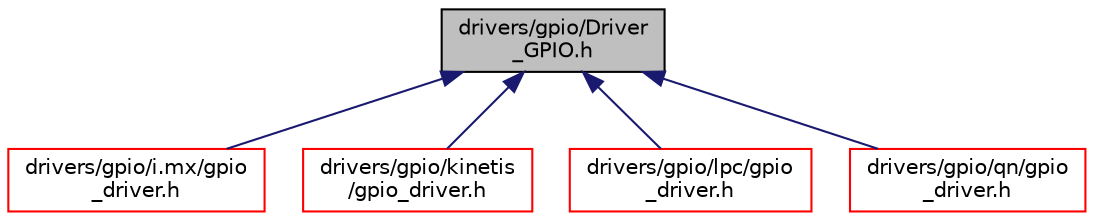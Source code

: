digraph "drivers/gpio/Driver_GPIO.h"
{
  edge [fontname="Helvetica",fontsize="10",labelfontname="Helvetica",labelfontsize="10"];
  node [fontname="Helvetica",fontsize="10",shape=record];
  Node2 [label="drivers/gpio/Driver\l_GPIO.h",height=0.2,width=0.4,color="black", fillcolor="grey75", style="filled", fontcolor="black"];
  Node2 -> Node3 [dir="back",color="midnightblue",fontsize="10",style="solid",fontname="Helvetica"];
  Node3 [label="drivers/gpio/i.mx/gpio\l_driver.h",height=0.2,width=0.4,color="red", fillcolor="white", style="filled",URL="$i_8mx_2gpio__driver_8h.html"];
  Node2 -> Node6 [dir="back",color="midnightblue",fontsize="10",style="solid",fontname="Helvetica"];
  Node6 [label="drivers/gpio/kinetis\l/gpio_driver.h",height=0.2,width=0.4,color="red", fillcolor="white", style="filled",URL="$kinetis_2gpio__driver_8h.html"];
  Node2 -> Node9 [dir="back",color="midnightblue",fontsize="10",style="solid",fontname="Helvetica"];
  Node9 [label="drivers/gpio/lpc/gpio\l_driver.h",height=0.2,width=0.4,color="red", fillcolor="white", style="filled",URL="$lpc_2gpio__driver_8h.html"];
  Node2 -> Node11 [dir="back",color="midnightblue",fontsize="10",style="solid",fontname="Helvetica"];
  Node11 [label="drivers/gpio/qn/gpio\l_driver.h",height=0.2,width=0.4,color="red", fillcolor="white", style="filled",URL="$qn_2gpio__driver_8h.html"];
}

